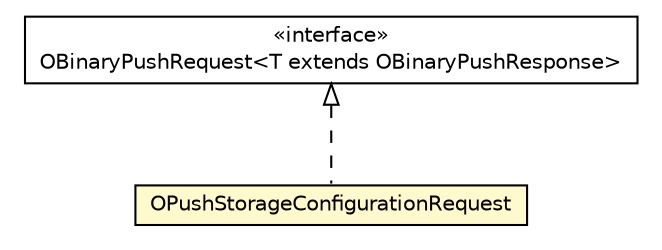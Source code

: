#!/usr/local/bin/dot
#
# Class diagram 
# Generated by UMLGraph version R5_6-24-gf6e263 (http://www.umlgraph.org/)
#

digraph G {
	edge [fontname="Helvetica",fontsize=10,labelfontname="Helvetica",labelfontsize=10];
	node [fontname="Helvetica",fontsize=10,shape=plaintext];
	nodesep=0.25;
	ranksep=0.5;
	// com.orientechnologies.orient.client.remote.message.OBinaryPushRequest<T extends com.orientechnologies.orient.client.remote.message.OBinaryPushResponse>
	c5094830 [label=<<table title="com.orientechnologies.orient.client.remote.message.OBinaryPushRequest" border="0" cellborder="1" cellspacing="0" cellpadding="2" port="p" href="./OBinaryPushRequest.html">
		<tr><td><table border="0" cellspacing="0" cellpadding="1">
<tr><td align="center" balign="center"> &#171;interface&#187; </td></tr>
<tr><td align="center" balign="center"> OBinaryPushRequest&lt;T extends OBinaryPushResponse&gt; </td></tr>
		</table></td></tr>
		</table>>, URL="./OBinaryPushRequest.html", fontname="Helvetica", fontcolor="black", fontsize=10.0];
	// com.orientechnologies.orient.client.remote.message.OPushStorageConfigurationRequest
	c5094838 [label=<<table title="com.orientechnologies.orient.client.remote.message.OPushStorageConfigurationRequest" border="0" cellborder="1" cellspacing="0" cellpadding="2" port="p" bgcolor="lemonChiffon" href="./OPushStorageConfigurationRequest.html">
		<tr><td><table border="0" cellspacing="0" cellpadding="1">
<tr><td align="center" balign="center"> OPushStorageConfigurationRequest </td></tr>
		</table></td></tr>
		</table>>, URL="./OPushStorageConfigurationRequest.html", fontname="Helvetica", fontcolor="black", fontsize=10.0];
	//com.orientechnologies.orient.client.remote.message.OPushStorageConfigurationRequest implements com.orientechnologies.orient.client.remote.message.OBinaryPushRequest<T extends com.orientechnologies.orient.client.remote.message.OBinaryPushResponse>
	c5094830:p -> c5094838:p [dir=back,arrowtail=empty,style=dashed];
}

